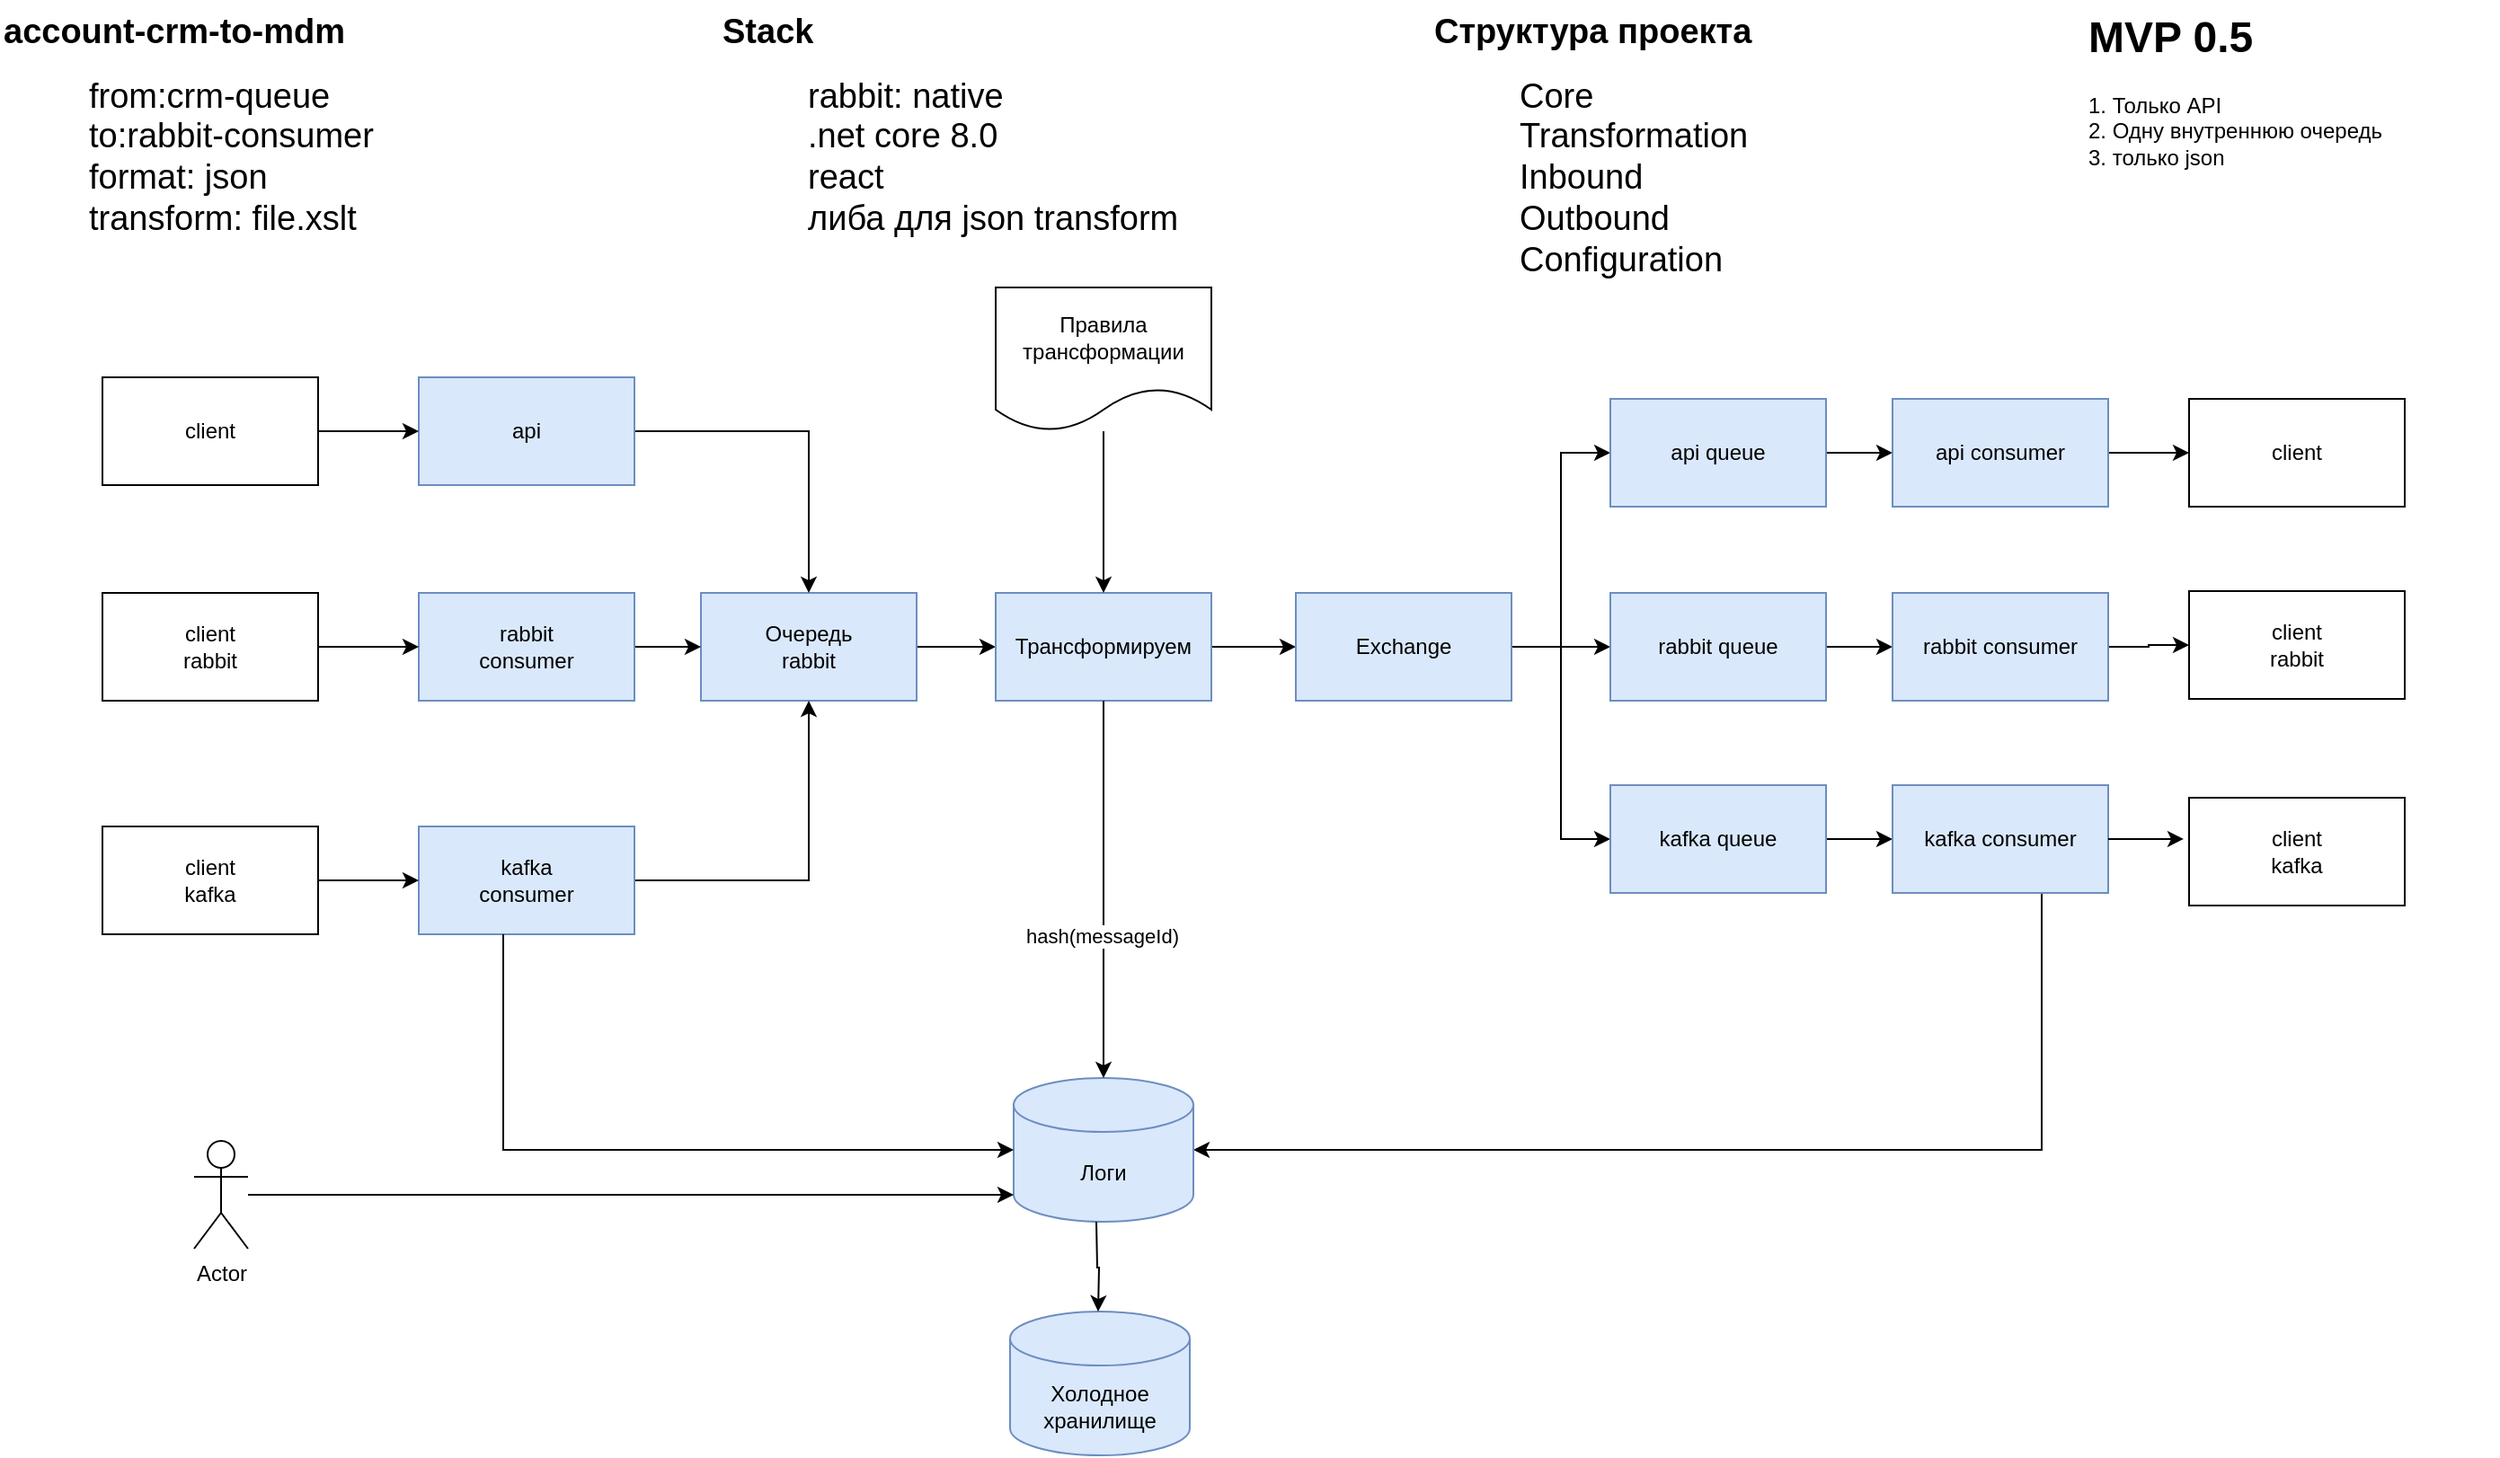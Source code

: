 <mxfile version="24.6.4" type="device" pages="2">
  <diagram name="Страница — 1" id="DBu6Dy7fjtyoBggLi8Jm">
    <mxGraphModel dx="2514" dy="1005" grid="1" gridSize="10" guides="1" tooltips="1" connect="1" arrows="1" fold="1" page="1" pageScale="1" pageWidth="827" pageHeight="1169" math="0" shadow="0">
      <root>
        <mxCell id="0" />
        <mxCell id="1" parent="0" />
        <mxCell id="rN1POa6k1bQ06xmlDgiG-11" value="" style="edgeStyle=orthogonalEdgeStyle;rounded=0;orthogonalLoop=1;jettySize=auto;html=1;" edge="1" parent="1" source="rN1POa6k1bQ06xmlDgiG-9" target="rN1POa6k1bQ06xmlDgiG-10">
          <mxGeometry relative="1" as="geometry" />
        </mxCell>
        <mxCell id="rN1POa6k1bQ06xmlDgiG-9" value="Очередь&lt;div&gt;rabbit&lt;/div&gt;" style="rounded=0;whiteSpace=wrap;html=1;fillColor=#dae8fc;strokeColor=#6c8ebf;" vertex="1" parent="1">
          <mxGeometry x="270" y="550" width="120" height="60" as="geometry" />
        </mxCell>
        <mxCell id="rN1POa6k1bQ06xmlDgiG-13" value="" style="edgeStyle=orthogonalEdgeStyle;rounded=0;orthogonalLoop=1;jettySize=auto;html=1;" edge="1" parent="1" source="rN1POa6k1bQ06xmlDgiG-10" target="rN1POa6k1bQ06xmlDgiG-12">
          <mxGeometry relative="1" as="geometry" />
        </mxCell>
        <mxCell id="rN1POa6k1bQ06xmlDgiG-10" value="Трансформируем" style="rounded=0;whiteSpace=wrap;html=1;fillColor=#dae8fc;strokeColor=#6c8ebf;" vertex="1" parent="1">
          <mxGeometry x="434" y="550" width="120" height="60" as="geometry" />
        </mxCell>
        <mxCell id="rN1POa6k1bQ06xmlDgiG-23" style="edgeStyle=orthogonalEdgeStyle;rounded=0;orthogonalLoop=1;jettySize=auto;html=1;entryX=0;entryY=0.5;entryDx=0;entryDy=0;" edge="1" parent="1" source="rN1POa6k1bQ06xmlDgiG-12" target="rN1POa6k1bQ06xmlDgiG-20">
          <mxGeometry relative="1" as="geometry" />
        </mxCell>
        <mxCell id="rN1POa6k1bQ06xmlDgiG-24" style="edgeStyle=orthogonalEdgeStyle;rounded=0;orthogonalLoop=1;jettySize=auto;html=1;entryX=0;entryY=0.5;entryDx=0;entryDy=0;" edge="1" parent="1" source="rN1POa6k1bQ06xmlDgiG-12" target="rN1POa6k1bQ06xmlDgiG-21">
          <mxGeometry relative="1" as="geometry" />
        </mxCell>
        <mxCell id="rN1POa6k1bQ06xmlDgiG-25" style="edgeStyle=orthogonalEdgeStyle;rounded=0;orthogonalLoop=1;jettySize=auto;html=1;entryX=0;entryY=0.5;entryDx=0;entryDy=0;" edge="1" parent="1" source="rN1POa6k1bQ06xmlDgiG-12" target="rN1POa6k1bQ06xmlDgiG-22">
          <mxGeometry relative="1" as="geometry" />
        </mxCell>
        <mxCell id="rN1POa6k1bQ06xmlDgiG-12" value="Exchange" style="rounded=0;whiteSpace=wrap;html=1;fillColor=#dae8fc;strokeColor=#6c8ebf;" vertex="1" parent="1">
          <mxGeometry x="601" y="550" width="120" height="60" as="geometry" />
        </mxCell>
        <mxCell id="rN1POa6k1bQ06xmlDgiG-17" style="edgeStyle=orthogonalEdgeStyle;rounded=0;orthogonalLoop=1;jettySize=auto;html=1;entryX=0.5;entryY=0;entryDx=0;entryDy=0;" edge="1" parent="1" source="rN1POa6k1bQ06xmlDgiG-14" target="rN1POa6k1bQ06xmlDgiG-9">
          <mxGeometry relative="1" as="geometry" />
        </mxCell>
        <mxCell id="rN1POa6k1bQ06xmlDgiG-14" value="api" style="rounded=0;whiteSpace=wrap;html=1;fillColor=#dae8fc;strokeColor=#6c8ebf;" vertex="1" parent="1">
          <mxGeometry x="113" y="430" width="120" height="60" as="geometry" />
        </mxCell>
        <mxCell id="rN1POa6k1bQ06xmlDgiG-18" style="edgeStyle=orthogonalEdgeStyle;rounded=0;orthogonalLoop=1;jettySize=auto;html=1;" edge="1" parent="1" source="rN1POa6k1bQ06xmlDgiG-15" target="rN1POa6k1bQ06xmlDgiG-9">
          <mxGeometry relative="1" as="geometry" />
        </mxCell>
        <mxCell id="rN1POa6k1bQ06xmlDgiG-15" value="rabbit&lt;div&gt;consumer&lt;/div&gt;" style="rounded=0;whiteSpace=wrap;html=1;fillColor=#dae8fc;strokeColor=#6c8ebf;" vertex="1" parent="1">
          <mxGeometry x="113" y="550" width="120" height="60" as="geometry" />
        </mxCell>
        <mxCell id="rN1POa6k1bQ06xmlDgiG-19" style="edgeStyle=orthogonalEdgeStyle;rounded=0;orthogonalLoop=1;jettySize=auto;html=1;entryX=0.5;entryY=1;entryDx=0;entryDy=0;" edge="1" parent="1" source="rN1POa6k1bQ06xmlDgiG-16" target="rN1POa6k1bQ06xmlDgiG-9">
          <mxGeometry relative="1" as="geometry" />
        </mxCell>
        <mxCell id="rN1POa6k1bQ06xmlDgiG-16" value="kafka&lt;div&gt;consumer&lt;/div&gt;" style="rounded=0;whiteSpace=wrap;html=1;fillColor=#dae8fc;strokeColor=#6c8ebf;" vertex="1" parent="1">
          <mxGeometry x="113" y="680" width="120" height="60" as="geometry" />
        </mxCell>
        <mxCell id="rN1POa6k1bQ06xmlDgiG-29" style="edgeStyle=orthogonalEdgeStyle;rounded=0;orthogonalLoop=1;jettySize=auto;html=1;entryX=0;entryY=0.5;entryDx=0;entryDy=0;" edge="1" parent="1" source="rN1POa6k1bQ06xmlDgiG-20" target="rN1POa6k1bQ06xmlDgiG-26">
          <mxGeometry relative="1" as="geometry" />
        </mxCell>
        <mxCell id="rN1POa6k1bQ06xmlDgiG-20" value="api queue" style="rounded=0;whiteSpace=wrap;html=1;fillColor=#dae8fc;strokeColor=#6c8ebf;" vertex="1" parent="1">
          <mxGeometry x="776" y="442" width="120" height="60" as="geometry" />
        </mxCell>
        <mxCell id="rN1POa6k1bQ06xmlDgiG-30" style="edgeStyle=orthogonalEdgeStyle;rounded=0;orthogonalLoop=1;jettySize=auto;html=1;entryX=0;entryY=0.5;entryDx=0;entryDy=0;" edge="1" parent="1" source="rN1POa6k1bQ06xmlDgiG-21" target="rN1POa6k1bQ06xmlDgiG-27">
          <mxGeometry relative="1" as="geometry" />
        </mxCell>
        <mxCell id="rN1POa6k1bQ06xmlDgiG-21" value="rabbit queue" style="rounded=0;whiteSpace=wrap;html=1;fillColor=#dae8fc;strokeColor=#6c8ebf;" vertex="1" parent="1">
          <mxGeometry x="776" y="550" width="120" height="60" as="geometry" />
        </mxCell>
        <mxCell id="rN1POa6k1bQ06xmlDgiG-31" style="edgeStyle=orthogonalEdgeStyle;rounded=0;orthogonalLoop=1;jettySize=auto;html=1;entryX=0;entryY=0.5;entryDx=0;entryDy=0;" edge="1" parent="1" source="rN1POa6k1bQ06xmlDgiG-22" target="rN1POa6k1bQ06xmlDgiG-28">
          <mxGeometry relative="1" as="geometry" />
        </mxCell>
        <mxCell id="rN1POa6k1bQ06xmlDgiG-22" value="kafka queue" style="rounded=0;whiteSpace=wrap;html=1;fillColor=#dae8fc;strokeColor=#6c8ebf;" vertex="1" parent="1">
          <mxGeometry x="776" y="657" width="120" height="60" as="geometry" />
        </mxCell>
        <mxCell id="rN1POa6k1bQ06xmlDgiG-58" style="edgeStyle=orthogonalEdgeStyle;rounded=0;orthogonalLoop=1;jettySize=auto;html=1;entryX=0;entryY=0.5;entryDx=0;entryDy=0;" edge="1" parent="1" source="rN1POa6k1bQ06xmlDgiG-26" target="rN1POa6k1bQ06xmlDgiG-55">
          <mxGeometry relative="1" as="geometry" />
        </mxCell>
        <mxCell id="rN1POa6k1bQ06xmlDgiG-26" value="api consumer" style="rounded=0;whiteSpace=wrap;html=1;fillColor=#dae8fc;strokeColor=#6c8ebf;" vertex="1" parent="1">
          <mxGeometry x="933" y="442" width="120" height="60" as="geometry" />
        </mxCell>
        <mxCell id="rN1POa6k1bQ06xmlDgiG-59" style="edgeStyle=orthogonalEdgeStyle;rounded=0;orthogonalLoop=1;jettySize=auto;html=1;entryX=0;entryY=0.5;entryDx=0;entryDy=0;" edge="1" parent="1" source="rN1POa6k1bQ06xmlDgiG-27" target="rN1POa6k1bQ06xmlDgiG-56">
          <mxGeometry relative="1" as="geometry" />
        </mxCell>
        <mxCell id="rN1POa6k1bQ06xmlDgiG-27" value="rabbit consumer" style="rounded=0;whiteSpace=wrap;html=1;fillColor=#dae8fc;strokeColor=#6c8ebf;" vertex="1" parent="1">
          <mxGeometry x="933" y="550" width="120" height="60" as="geometry" />
        </mxCell>
        <mxCell id="rN1POa6k1bQ06xmlDgiG-63" style="edgeStyle=orthogonalEdgeStyle;rounded=0;orthogonalLoop=1;jettySize=auto;html=1;" edge="1" parent="1" source="rN1POa6k1bQ06xmlDgiG-28" target="rN1POa6k1bQ06xmlDgiG-47">
          <mxGeometry relative="1" as="geometry">
            <Array as="points">
              <mxPoint x="1016" y="860" />
            </Array>
          </mxGeometry>
        </mxCell>
        <mxCell id="rN1POa6k1bQ06xmlDgiG-28" value="kafka consumer" style="rounded=0;whiteSpace=wrap;html=1;fillColor=#dae8fc;strokeColor=#6c8ebf;" vertex="1" parent="1">
          <mxGeometry x="933" y="657" width="120" height="60" as="geometry" />
        </mxCell>
        <mxCell id="rN1POa6k1bQ06xmlDgiG-32" value="&lt;h1 style=&quot;margin-top: 0px; font-size: 19px;&quot;&gt;account-crm-to-mdm&lt;/h1&gt;&lt;div style=&quot;font-size: 19px;&quot;&gt;&amp;nbsp; &amp;nbsp; &amp;nbsp; &amp;nbsp; &amp;nbsp;from:crm-queue&lt;/div&gt;&lt;div style=&quot;font-size: 19px;&quot;&gt;&amp;nbsp; &amp;nbsp; &amp;nbsp; &amp;nbsp; &amp;nbsp;to:rabbit-consumer&lt;/div&gt;&lt;div style=&quot;font-size: 19px;&quot;&gt;&amp;nbsp; &amp;nbsp; &amp;nbsp; &amp;nbsp; &amp;nbsp;format: json&lt;/div&gt;&lt;div style=&quot;font-size: 19px;&quot;&gt;&amp;nbsp; &amp;nbsp; &amp;nbsp; &amp;nbsp; &amp;nbsp;transform: file.xslt&lt;/div&gt;" style="text;html=1;whiteSpace=wrap;overflow=hidden;rounded=0;fontSize=19;" vertex="1" parent="1">
          <mxGeometry x="-120" y="220" width="290" height="140" as="geometry" />
        </mxCell>
        <mxCell id="rN1POa6k1bQ06xmlDgiG-47" value="Логи" style="shape=cylinder3;whiteSpace=wrap;html=1;boundedLbl=1;backgroundOutline=1;size=15;fillColor=#dae8fc;strokeColor=#6c8ebf;" vertex="1" parent="1">
          <mxGeometry x="444" y="820" width="100" height="80" as="geometry" />
        </mxCell>
        <mxCell id="rN1POa6k1bQ06xmlDgiG-48" style="edgeStyle=orthogonalEdgeStyle;rounded=0;orthogonalLoop=1;jettySize=auto;html=1;entryX=0.5;entryY=0;entryDx=0;entryDy=0;entryPerimeter=0;" edge="1" parent="1" source="rN1POa6k1bQ06xmlDgiG-10" target="rN1POa6k1bQ06xmlDgiG-47">
          <mxGeometry relative="1" as="geometry" />
        </mxCell>
        <mxCell id="rN1POa6k1bQ06xmlDgiG-67" value="hash(messageId)" style="edgeLabel;html=1;align=center;verticalAlign=middle;resizable=0;points=[];" vertex="1" connectable="0" parent="rN1POa6k1bQ06xmlDgiG-48">
          <mxGeometry x="0.248" y="-1" relative="1" as="geometry">
            <mxPoint as="offset" />
          </mxGeometry>
        </mxCell>
        <mxCell id="rN1POa6k1bQ06xmlDgiG-52" style="edgeStyle=orthogonalEdgeStyle;rounded=0;orthogonalLoop=1;jettySize=auto;html=1;entryX=0;entryY=0.5;entryDx=0;entryDy=0;" edge="1" parent="1" source="rN1POa6k1bQ06xmlDgiG-49" target="rN1POa6k1bQ06xmlDgiG-14">
          <mxGeometry relative="1" as="geometry" />
        </mxCell>
        <mxCell id="rN1POa6k1bQ06xmlDgiG-49" value="client" style="rounded=0;whiteSpace=wrap;html=1;" vertex="1" parent="1">
          <mxGeometry x="-63" y="430" width="120" height="60" as="geometry" />
        </mxCell>
        <mxCell id="rN1POa6k1bQ06xmlDgiG-53" style="edgeStyle=orthogonalEdgeStyle;rounded=0;orthogonalLoop=1;jettySize=auto;html=1;entryX=0;entryY=0.5;entryDx=0;entryDy=0;" edge="1" parent="1" source="rN1POa6k1bQ06xmlDgiG-50" target="rN1POa6k1bQ06xmlDgiG-15">
          <mxGeometry relative="1" as="geometry" />
        </mxCell>
        <mxCell id="rN1POa6k1bQ06xmlDgiG-50" value="client&lt;div&gt;rabbit&lt;/div&gt;" style="rounded=0;whiteSpace=wrap;html=1;" vertex="1" parent="1">
          <mxGeometry x="-63" y="550" width="120" height="60" as="geometry" />
        </mxCell>
        <mxCell id="rN1POa6k1bQ06xmlDgiG-54" style="edgeStyle=orthogonalEdgeStyle;rounded=0;orthogonalLoop=1;jettySize=auto;html=1;entryX=0;entryY=0.5;entryDx=0;entryDy=0;" edge="1" parent="1" source="rN1POa6k1bQ06xmlDgiG-51" target="rN1POa6k1bQ06xmlDgiG-16">
          <mxGeometry relative="1" as="geometry" />
        </mxCell>
        <mxCell id="rN1POa6k1bQ06xmlDgiG-51" value="client&lt;div&gt;kafka&lt;/div&gt;" style="rounded=0;whiteSpace=wrap;html=1;" vertex="1" parent="1">
          <mxGeometry x="-63" y="680" width="120" height="60" as="geometry" />
        </mxCell>
        <mxCell id="rN1POa6k1bQ06xmlDgiG-55" value="client" style="rounded=0;whiteSpace=wrap;html=1;" vertex="1" parent="1">
          <mxGeometry x="1098" y="442" width="120" height="60" as="geometry" />
        </mxCell>
        <mxCell id="rN1POa6k1bQ06xmlDgiG-56" value="client&lt;div&gt;rabbit&lt;/div&gt;" style="rounded=0;whiteSpace=wrap;html=1;" vertex="1" parent="1">
          <mxGeometry x="1098" y="549" width="120" height="60" as="geometry" />
        </mxCell>
        <mxCell id="rN1POa6k1bQ06xmlDgiG-57" value="client&lt;div&gt;kafka&lt;/div&gt;" style="rounded=0;whiteSpace=wrap;html=1;" vertex="1" parent="1">
          <mxGeometry x="1098" y="664" width="120" height="60" as="geometry" />
        </mxCell>
        <mxCell id="rN1POa6k1bQ06xmlDgiG-60" style="edgeStyle=orthogonalEdgeStyle;rounded=0;orthogonalLoop=1;jettySize=auto;html=1;entryX=-0.025;entryY=0.383;entryDx=0;entryDy=0;entryPerimeter=0;" edge="1" parent="1" source="rN1POa6k1bQ06xmlDgiG-28" target="rN1POa6k1bQ06xmlDgiG-57">
          <mxGeometry relative="1" as="geometry" />
        </mxCell>
        <mxCell id="rN1POa6k1bQ06xmlDgiG-62" style="edgeStyle=orthogonalEdgeStyle;rounded=0;orthogonalLoop=1;jettySize=auto;html=1;entryX=0.5;entryY=0;entryDx=0;entryDy=0;" edge="1" parent="1" source="rN1POa6k1bQ06xmlDgiG-61" target="rN1POa6k1bQ06xmlDgiG-10">
          <mxGeometry relative="1" as="geometry" />
        </mxCell>
        <mxCell id="rN1POa6k1bQ06xmlDgiG-61" value="Правила&lt;div&gt;трансформации&lt;/div&gt;" style="shape=document;whiteSpace=wrap;html=1;boundedLbl=1;" vertex="1" parent="1">
          <mxGeometry x="434" y="380" width="120" height="80" as="geometry" />
        </mxCell>
        <mxCell id="rN1POa6k1bQ06xmlDgiG-64" style="edgeStyle=orthogonalEdgeStyle;rounded=0;orthogonalLoop=1;jettySize=auto;html=1;entryX=0;entryY=0.5;entryDx=0;entryDy=0;entryPerimeter=0;" edge="1" parent="1" source="rN1POa6k1bQ06xmlDgiG-16" target="rN1POa6k1bQ06xmlDgiG-47">
          <mxGeometry relative="1" as="geometry">
            <Array as="points">
              <mxPoint x="160" y="860" />
            </Array>
          </mxGeometry>
        </mxCell>
        <mxCell id="rN1POa6k1bQ06xmlDgiG-65" value="Холодное&lt;div&gt;хранилище&lt;/div&gt;" style="shape=cylinder3;whiteSpace=wrap;html=1;boundedLbl=1;backgroundOutline=1;size=15;fillColor=#dae8fc;strokeColor=#6c8ebf;" vertex="1" parent="1">
          <mxGeometry x="442" y="950" width="100" height="80" as="geometry" />
        </mxCell>
        <mxCell id="rN1POa6k1bQ06xmlDgiG-66" style="edgeStyle=orthogonalEdgeStyle;rounded=0;orthogonalLoop=1;jettySize=auto;html=1;entryX=0.5;entryY=0;entryDx=0;entryDy=0;entryPerimeter=0;" edge="1" parent="1">
          <mxGeometry relative="1" as="geometry">
            <mxPoint x="490" y="900" as="sourcePoint" />
            <mxPoint x="491" y="950" as="targetPoint" />
          </mxGeometry>
        </mxCell>
        <mxCell id="rN1POa6k1bQ06xmlDgiG-68" value="Actor" style="shape=umlActor;verticalLabelPosition=bottom;verticalAlign=top;html=1;outlineConnect=0;" vertex="1" parent="1">
          <mxGeometry x="-12" y="855" width="30" height="60" as="geometry" />
        </mxCell>
        <mxCell id="rN1POa6k1bQ06xmlDgiG-69" style="edgeStyle=orthogonalEdgeStyle;rounded=0;orthogonalLoop=1;jettySize=auto;html=1;entryX=0;entryY=1;entryDx=0;entryDy=-15;entryPerimeter=0;" edge="1" parent="1" source="rN1POa6k1bQ06xmlDgiG-68" target="rN1POa6k1bQ06xmlDgiG-47">
          <mxGeometry relative="1" as="geometry" />
        </mxCell>
        <mxCell id="rN1POa6k1bQ06xmlDgiG-70" value="&lt;h1 style=&quot;margin-top: 0px;&quot;&gt;MVP 0.5&lt;/h1&gt;&lt;div&gt;1. Только API&lt;/div&gt;&lt;div&gt;2. Одну внутреннюю очередь&lt;/div&gt;&lt;div&gt;3. только json&lt;/div&gt;" style="text;html=1;whiteSpace=wrap;overflow=hidden;rounded=0;" vertex="1" parent="1">
          <mxGeometry x="1040" y="220" width="230" height="120" as="geometry" />
        </mxCell>
        <mxCell id="-myyph2VslJxMrbJhc3j-1" value="&lt;h1 style=&quot;margin-top: 0px; font-size: 19px;&quot;&gt;Stack&lt;/h1&gt;&lt;div style=&quot;font-size: 19px;&quot;&gt;&amp;nbsp; &amp;nbsp; &amp;nbsp; &amp;nbsp; &amp;nbsp;rabbit: native&lt;/div&gt;&lt;div style=&quot;font-size: 19px;&quot;&gt;&amp;nbsp; &amp;nbsp; &amp;nbsp; &amp;nbsp; &amp;nbsp;.net core 8.0&lt;/div&gt;&lt;div style=&quot;font-size: 19px;&quot;&gt;&amp;nbsp; &amp;nbsp; &amp;nbsp; &amp;nbsp; &amp;nbsp;react&amp;nbsp;&lt;/div&gt;&lt;div style=&quot;font-size: 19px;&quot;&gt;&amp;nbsp; &amp;nbsp; &amp;nbsp; &amp;nbsp; &amp;nbsp;либа для json transform&lt;/div&gt;" style="text;html=1;whiteSpace=wrap;overflow=hidden;rounded=0;fontSize=19;" vertex="1" parent="1">
          <mxGeometry x="280" y="220" width="400" height="140" as="geometry" />
        </mxCell>
        <mxCell id="-myyph2VslJxMrbJhc3j-2" value="&lt;h1 style=&quot;margin-top: 0px; font-size: 19px;&quot;&gt;Структура проекта&lt;/h1&gt;&lt;div style=&quot;font-size: 19px;&quot;&gt;&amp;nbsp; &amp;nbsp; &amp;nbsp; &amp;nbsp; &amp;nbsp;Core&lt;/div&gt;&lt;div style=&quot;font-size: 19px;&quot;&gt;&amp;nbsp; &amp;nbsp; &amp;nbsp; &amp;nbsp; &amp;nbsp;Transformation&lt;/div&gt;&lt;div style=&quot;font-size: 19px;&quot;&gt;&amp;nbsp; &amp;nbsp; &amp;nbsp; &amp;nbsp; &amp;nbsp;Inbound&lt;/div&gt;&lt;div style=&quot;font-size: 19px;&quot;&gt;&amp;nbsp; &amp;nbsp; &amp;nbsp; &amp;nbsp; &amp;nbsp;Outbound&lt;/div&gt;&lt;div style=&quot;font-size: 19px;&quot;&gt;&amp;nbsp; &amp;nbsp; &amp;nbsp; &amp;nbsp; &amp;nbsp;Configuration&lt;/div&gt;&lt;div style=&quot;font-size: 19px;&quot;&gt;&amp;nbsp; &amp;nbsp; &amp;nbsp; &amp;nbsp; &amp;nbsp;&lt;/div&gt;" style="text;html=1;whiteSpace=wrap;overflow=hidden;rounded=0;fontSize=19;" vertex="1" parent="1">
          <mxGeometry x="676" y="220" width="400" height="160" as="geometry" />
        </mxCell>
      </root>
    </mxGraphModel>
  </diagram>
  <diagram id="7_1k85FpaPnfeag6_5FO" name="Страница — 2">
    <mxGraphModel dx="1434" dy="854" grid="1" gridSize="10" guides="1" tooltips="1" connect="1" arrows="1" fold="1" page="1" pageScale="1" pageWidth="827" pageHeight="1169" math="0" shadow="0">
      <root>
        <mxCell id="0" />
        <mxCell id="1" parent="0" />
        <mxCell id="MpnveAMIo6eXT8nhdHCA-1" value="" style="rounded=0;whiteSpace=wrap;html=1;fillColor=#dae8fc;strokeColor=#6c8ebf;" vertex="1" parent="1">
          <mxGeometry x="150" y="120" width="510" height="490" as="geometry" />
        </mxCell>
      </root>
    </mxGraphModel>
  </diagram>
</mxfile>
